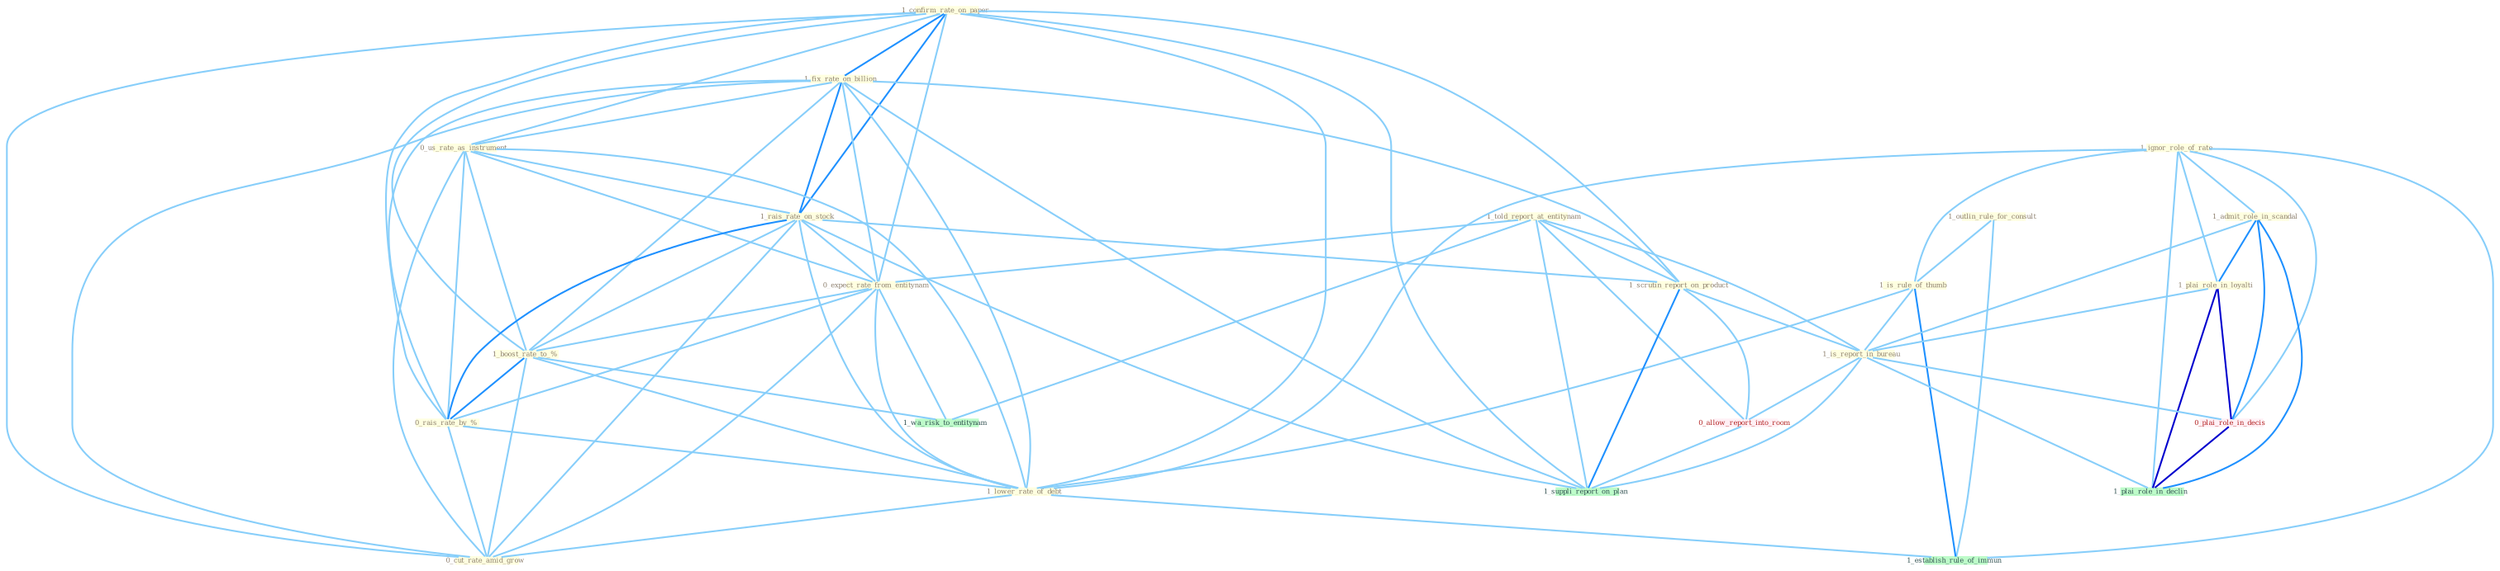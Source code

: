 Graph G{ 
    node
    [shape=polygon,style=filled,width=.5,height=.06,color="#BDFCC9",fixedsize=true,fontsize=4,
    fontcolor="#2f4f4f"];
    {node
    [color="#ffffe0", fontcolor="#8b7d6b"] "1_confirm_rate_on_paper " "1_fix_rate_on_billion " "1_outlin_rule_for_consult " "1_told_report_at_entitynam " "0_us_rate_as_instrument " "1_ignor_role_of_rate " "1_is_rule_of_thumb " "1_rais_rate_on_stock " "1_admit_role_in_scandal " "0_expect_rate_from_entitynam " "1_boost_rate_to_% " "0_rais_rate_by_% " "1_plai_role_in_loyalti " "1_lower_rate_of_debt " "0_cut_rate_amid_grow " "1_scrutin_report_on_product " "1_is_report_in_bureau "}
{node [color="#fff0f5", fontcolor="#b22222"] "0_plai_role_in_decis " "0_allow_report_into_room "}
edge [color="#B0E2FF"];

	"1_confirm_rate_on_paper " -- "1_fix_rate_on_billion " [w="2", color="#1e90ff" , len=0.8];
	"1_confirm_rate_on_paper " -- "0_us_rate_as_instrument " [w="1", color="#87cefa" ];
	"1_confirm_rate_on_paper " -- "1_rais_rate_on_stock " [w="2", color="#1e90ff" , len=0.8];
	"1_confirm_rate_on_paper " -- "0_expect_rate_from_entitynam " [w="1", color="#87cefa" ];
	"1_confirm_rate_on_paper " -- "1_boost_rate_to_% " [w="1", color="#87cefa" ];
	"1_confirm_rate_on_paper " -- "0_rais_rate_by_% " [w="1", color="#87cefa" ];
	"1_confirm_rate_on_paper " -- "1_lower_rate_of_debt " [w="1", color="#87cefa" ];
	"1_confirm_rate_on_paper " -- "0_cut_rate_amid_grow " [w="1", color="#87cefa" ];
	"1_confirm_rate_on_paper " -- "1_scrutin_report_on_product " [w="1", color="#87cefa" ];
	"1_confirm_rate_on_paper " -- "1_suppli_report_on_plan " [w="1", color="#87cefa" ];
	"1_fix_rate_on_billion " -- "0_us_rate_as_instrument " [w="1", color="#87cefa" ];
	"1_fix_rate_on_billion " -- "1_rais_rate_on_stock " [w="2", color="#1e90ff" , len=0.8];
	"1_fix_rate_on_billion " -- "0_expect_rate_from_entitynam " [w="1", color="#87cefa" ];
	"1_fix_rate_on_billion " -- "1_boost_rate_to_% " [w="1", color="#87cefa" ];
	"1_fix_rate_on_billion " -- "0_rais_rate_by_% " [w="1", color="#87cefa" ];
	"1_fix_rate_on_billion " -- "1_lower_rate_of_debt " [w="1", color="#87cefa" ];
	"1_fix_rate_on_billion " -- "0_cut_rate_amid_grow " [w="1", color="#87cefa" ];
	"1_fix_rate_on_billion " -- "1_scrutin_report_on_product " [w="1", color="#87cefa" ];
	"1_fix_rate_on_billion " -- "1_suppli_report_on_plan " [w="1", color="#87cefa" ];
	"1_outlin_rule_for_consult " -- "1_is_rule_of_thumb " [w="1", color="#87cefa" ];
	"1_outlin_rule_for_consult " -- "1_establish_rule_of_immun " [w="1", color="#87cefa" ];
	"1_told_report_at_entitynam " -- "0_expect_rate_from_entitynam " [w="1", color="#87cefa" ];
	"1_told_report_at_entitynam " -- "1_scrutin_report_on_product " [w="1", color="#87cefa" ];
	"1_told_report_at_entitynam " -- "1_is_report_in_bureau " [w="1", color="#87cefa" ];
	"1_told_report_at_entitynam " -- "1_wa_risk_to_entitynam " [w="1", color="#87cefa" ];
	"1_told_report_at_entitynam " -- "0_allow_report_into_room " [w="1", color="#87cefa" ];
	"1_told_report_at_entitynam " -- "1_suppli_report_on_plan " [w="1", color="#87cefa" ];
	"0_us_rate_as_instrument " -- "1_rais_rate_on_stock " [w="1", color="#87cefa" ];
	"0_us_rate_as_instrument " -- "0_expect_rate_from_entitynam " [w="1", color="#87cefa" ];
	"0_us_rate_as_instrument " -- "1_boost_rate_to_% " [w="1", color="#87cefa" ];
	"0_us_rate_as_instrument " -- "0_rais_rate_by_% " [w="1", color="#87cefa" ];
	"0_us_rate_as_instrument " -- "1_lower_rate_of_debt " [w="1", color="#87cefa" ];
	"0_us_rate_as_instrument " -- "0_cut_rate_amid_grow " [w="1", color="#87cefa" ];
	"1_ignor_role_of_rate " -- "1_is_rule_of_thumb " [w="1", color="#87cefa" ];
	"1_ignor_role_of_rate " -- "1_admit_role_in_scandal " [w="1", color="#87cefa" ];
	"1_ignor_role_of_rate " -- "1_plai_role_in_loyalti " [w="1", color="#87cefa" ];
	"1_ignor_role_of_rate " -- "1_lower_rate_of_debt " [w="1", color="#87cefa" ];
	"1_ignor_role_of_rate " -- "0_plai_role_in_decis " [w="1", color="#87cefa" ];
	"1_ignor_role_of_rate " -- "1_establish_rule_of_immun " [w="1", color="#87cefa" ];
	"1_ignor_role_of_rate " -- "1_plai_role_in_declin " [w="1", color="#87cefa" ];
	"1_is_rule_of_thumb " -- "1_lower_rate_of_debt " [w="1", color="#87cefa" ];
	"1_is_rule_of_thumb " -- "1_is_report_in_bureau " [w="1", color="#87cefa" ];
	"1_is_rule_of_thumb " -- "1_establish_rule_of_immun " [w="2", color="#1e90ff" , len=0.8];
	"1_rais_rate_on_stock " -- "0_expect_rate_from_entitynam " [w="1", color="#87cefa" ];
	"1_rais_rate_on_stock " -- "1_boost_rate_to_% " [w="1", color="#87cefa" ];
	"1_rais_rate_on_stock " -- "0_rais_rate_by_% " [w="2", color="#1e90ff" , len=0.8];
	"1_rais_rate_on_stock " -- "1_lower_rate_of_debt " [w="1", color="#87cefa" ];
	"1_rais_rate_on_stock " -- "0_cut_rate_amid_grow " [w="1", color="#87cefa" ];
	"1_rais_rate_on_stock " -- "1_scrutin_report_on_product " [w="1", color="#87cefa" ];
	"1_rais_rate_on_stock " -- "1_suppli_report_on_plan " [w="1", color="#87cefa" ];
	"1_admit_role_in_scandal " -- "1_plai_role_in_loyalti " [w="2", color="#1e90ff" , len=0.8];
	"1_admit_role_in_scandal " -- "1_is_report_in_bureau " [w="1", color="#87cefa" ];
	"1_admit_role_in_scandal " -- "0_plai_role_in_decis " [w="2", color="#1e90ff" , len=0.8];
	"1_admit_role_in_scandal " -- "1_plai_role_in_declin " [w="2", color="#1e90ff" , len=0.8];
	"0_expect_rate_from_entitynam " -- "1_boost_rate_to_% " [w="1", color="#87cefa" ];
	"0_expect_rate_from_entitynam " -- "0_rais_rate_by_% " [w="1", color="#87cefa" ];
	"0_expect_rate_from_entitynam " -- "1_lower_rate_of_debt " [w="1", color="#87cefa" ];
	"0_expect_rate_from_entitynam " -- "0_cut_rate_amid_grow " [w="1", color="#87cefa" ];
	"0_expect_rate_from_entitynam " -- "1_wa_risk_to_entitynam " [w="1", color="#87cefa" ];
	"1_boost_rate_to_% " -- "0_rais_rate_by_% " [w="2", color="#1e90ff" , len=0.8];
	"1_boost_rate_to_% " -- "1_lower_rate_of_debt " [w="1", color="#87cefa" ];
	"1_boost_rate_to_% " -- "0_cut_rate_amid_grow " [w="1", color="#87cefa" ];
	"1_boost_rate_to_% " -- "1_wa_risk_to_entitynam " [w="1", color="#87cefa" ];
	"0_rais_rate_by_% " -- "1_lower_rate_of_debt " [w="1", color="#87cefa" ];
	"0_rais_rate_by_% " -- "0_cut_rate_amid_grow " [w="1", color="#87cefa" ];
	"1_plai_role_in_loyalti " -- "1_is_report_in_bureau " [w="1", color="#87cefa" ];
	"1_plai_role_in_loyalti " -- "0_plai_role_in_decis " [w="3", color="#0000cd" , len=0.6];
	"1_plai_role_in_loyalti " -- "1_plai_role_in_declin " [w="3", color="#0000cd" , len=0.6];
	"1_lower_rate_of_debt " -- "0_cut_rate_amid_grow " [w="1", color="#87cefa" ];
	"1_lower_rate_of_debt " -- "1_establish_rule_of_immun " [w="1", color="#87cefa" ];
	"1_scrutin_report_on_product " -- "1_is_report_in_bureau " [w="1", color="#87cefa" ];
	"1_scrutin_report_on_product " -- "0_allow_report_into_room " [w="1", color="#87cefa" ];
	"1_scrutin_report_on_product " -- "1_suppli_report_on_plan " [w="2", color="#1e90ff" , len=0.8];
	"1_is_report_in_bureau " -- "0_plai_role_in_decis " [w="1", color="#87cefa" ];
	"1_is_report_in_bureau " -- "1_plai_role_in_declin " [w="1", color="#87cefa" ];
	"1_is_report_in_bureau " -- "0_allow_report_into_room " [w="1", color="#87cefa" ];
	"1_is_report_in_bureau " -- "1_suppli_report_on_plan " [w="1", color="#87cefa" ];
	"0_plai_role_in_decis " -- "1_plai_role_in_declin " [w="3", color="#0000cd" , len=0.6];
	"0_allow_report_into_room " -- "1_suppli_report_on_plan " [w="1", color="#87cefa" ];
}